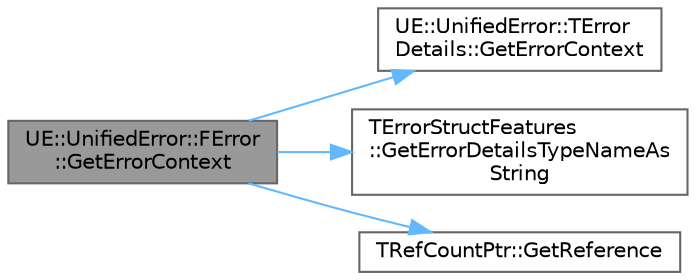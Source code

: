 digraph "UE::UnifiedError::FError::GetErrorContext"
{
 // INTERACTIVE_SVG=YES
 // LATEX_PDF_SIZE
  bgcolor="transparent";
  edge [fontname=Helvetica,fontsize=10,labelfontname=Helvetica,labelfontsize=10];
  node [fontname=Helvetica,fontsize=10,shape=box,height=0.2,width=0.4];
  rankdir="LR";
  Node1 [id="Node000001",label="UE::UnifiedError::FError\l::GetErrorContext",height=0.2,width=0.4,color="gray40", fillcolor="grey60", style="filled", fontcolor="black",tooltip=" "];
  Node1 -> Node2 [id="edge1_Node000001_Node000002",color="steelblue1",style="solid",tooltip=" "];
  Node2 [id="Node000002",label="UE::UnifiedError::TError\lDetails::GetErrorContext",height=0.2,width=0.4,color="grey40", fillcolor="white", style="filled",URL="$d2/ded/classUE_1_1UnifiedError_1_1TErrorDetails.html#ac1d0d289f9e12dc2b7dd218c4224d6db",tooltip=" "];
  Node1 -> Node3 [id="edge2_Node000001_Node000003",color="steelblue1",style="solid",tooltip=" "];
  Node3 [id="Node000003",label="TErrorStructFeatures\l::GetErrorDetailsTypeNameAs\lString",height=0.2,width=0.4,color="grey40", fillcolor="white", style="filled",URL="$de/d61/classTErrorStructFeatures.html#aa3840c6b9ef134eddf874db108e29026",tooltip=" "];
  Node1 -> Node4 [id="edge3_Node000001_Node000004",color="steelblue1",style="solid",tooltip=" "];
  Node4 [id="Node000004",label="TRefCountPtr::GetReference",height=0.2,width=0.4,color="grey40", fillcolor="white", style="filled",URL="$da/da2/classTRefCountPtr.html#ade613a655d72a74d8d32461393831de0",tooltip=" "];
}
